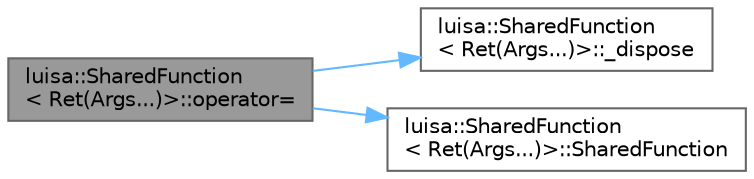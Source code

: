 digraph "luisa::SharedFunction&lt; Ret(Args...)&gt;::operator="
{
 // LATEX_PDF_SIZE
  bgcolor="transparent";
  edge [fontname=Helvetica,fontsize=10,labelfontname=Helvetica,labelfontsize=10];
  node [fontname=Helvetica,fontsize=10,shape=box,height=0.2,width=0.4];
  rankdir="LR";
  Node1 [id="Node000001",label="luisa::SharedFunction\l\< Ret(Args...)\>::operator=",height=0.2,width=0.4,color="gray40", fillcolor="grey60", style="filled", fontcolor="black",tooltip=" "];
  Node1 -> Node2 [id="edge3_Node000001_Node000002",color="steelblue1",style="solid",tooltip=" "];
  Node2 [id="Node000002",label="luisa::SharedFunction\l\< Ret(Args...)\>::_dispose",height=0.2,width=0.4,color="grey40", fillcolor="white", style="filled",URL="$classluisa_1_1_shared_function_3_01_ret_07_args_8_8_8_08_4.html#a01339e19ee261d2b7c46e89c66077ed8",tooltip=" "];
  Node1 -> Node3 [id="edge4_Node000001_Node000003",color="steelblue1",style="solid",tooltip=" "];
  Node3 [id="Node000003",label="luisa::SharedFunction\l\< Ret(Args...)\>::SharedFunction",height=0.2,width=0.4,color="grey40", fillcolor="white", style="filled",URL="$classluisa_1_1_shared_function_3_01_ret_07_args_8_8_8_08_4.html#a324081aebd52ef72ddf519b692ad7e50",tooltip=" "];
}
